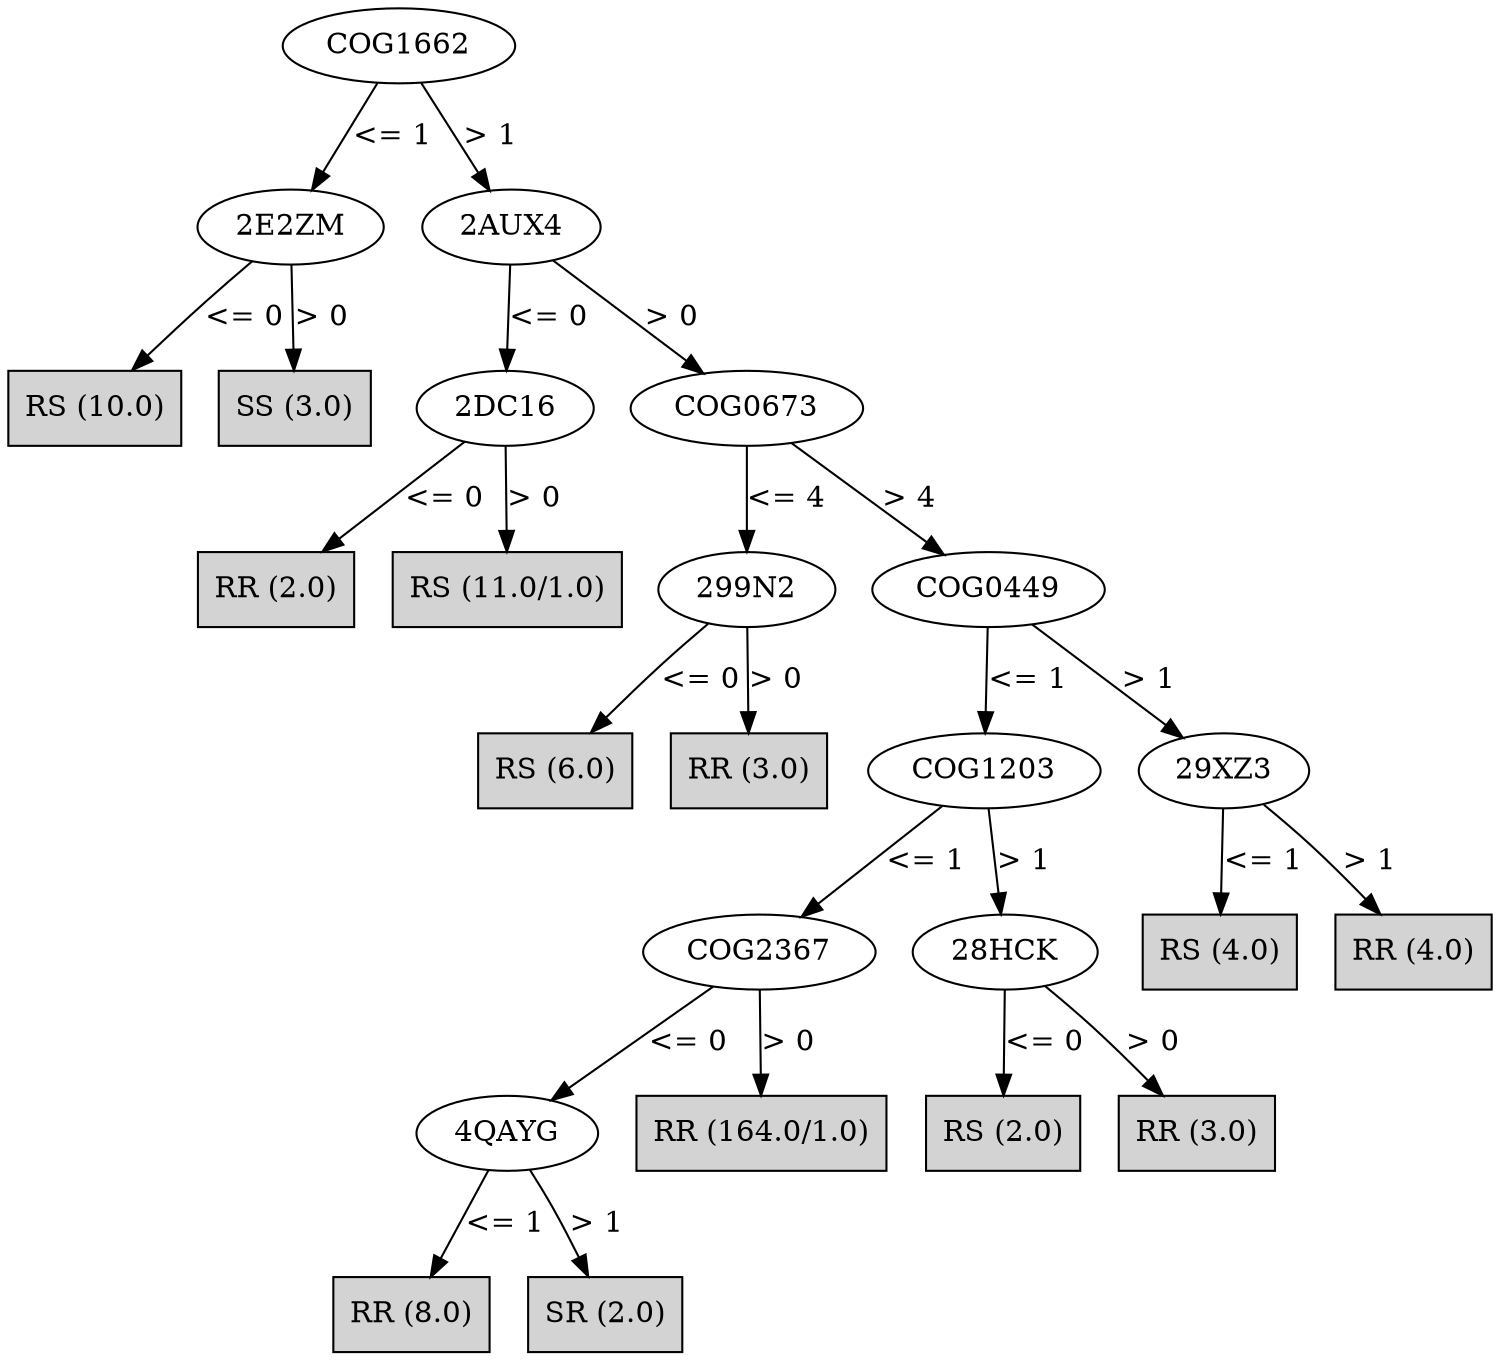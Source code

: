 digraph J48Tree {
N0 [label="COG1662" ]
N0->N1 [label="<= 1"]
N1 [label="2E2ZM" ]
N1->N2 [label="<= 0"]
N2 [label="RS (10.0)" shape=box style=filled ]
N1->N3 [label="> 0"]
N3 [label="SS (3.0)" shape=box style=filled ]
N0->N4 [label="> 1"]
N4 [label="2AUX4" ]
N4->N5 [label="<= 0"]
N5 [label="2DC16" ]
N5->N6 [label="<= 0"]
N6 [label="RR (2.0)" shape=box style=filled ]
N5->N7 [label="> 0"]
N7 [label="RS (11.0/1.0)" shape=box style=filled ]
N4->N8 [label="> 0"]
N8 [label="COG0673" ]
N8->N9 [label="<= 4"]
N9 [label="299N2" ]
N9->N10 [label="<= 0"]
N10 [label="RS (6.0)" shape=box style=filled ]
N9->N11 [label="> 0"]
N11 [label="RR (3.0)" shape=box style=filled ]
N8->N12 [label="> 4"]
N12 [label="COG0449" ]
N12->N13 [label="<= 1"]
N13 [label="COG1203" ]
N13->N14 [label="<= 1"]
N14 [label="COG2367" ]
N14->N15 [label="<= 0"]
N15 [label="4QAYG" ]
N15->N16 [label="<= 1"]
N16 [label="RR (8.0)" shape=box style=filled ]
N15->N17 [label="> 1"]
N17 [label="SR (2.0)" shape=box style=filled ]
N14->N18 [label="> 0"]
N18 [label="RR (164.0/1.0)" shape=box style=filled ]
N13->N19 [label="> 1"]
N19 [label="28HCK" ]
N19->N20 [label="<= 0"]
N20 [label="RS (2.0)" shape=box style=filled ]
N19->N21 [label="> 0"]
N21 [label="RR (3.0)" shape=box style=filled ]
N12->N22 [label="> 1"]
N22 [label="29XZ3" ]
N22->N23 [label="<= 1"]
N23 [label="RS (4.0)" shape=box style=filled ]
N22->N24 [label="> 1"]
N24 [label="RR (4.0)" shape=box style=filled ]
}

